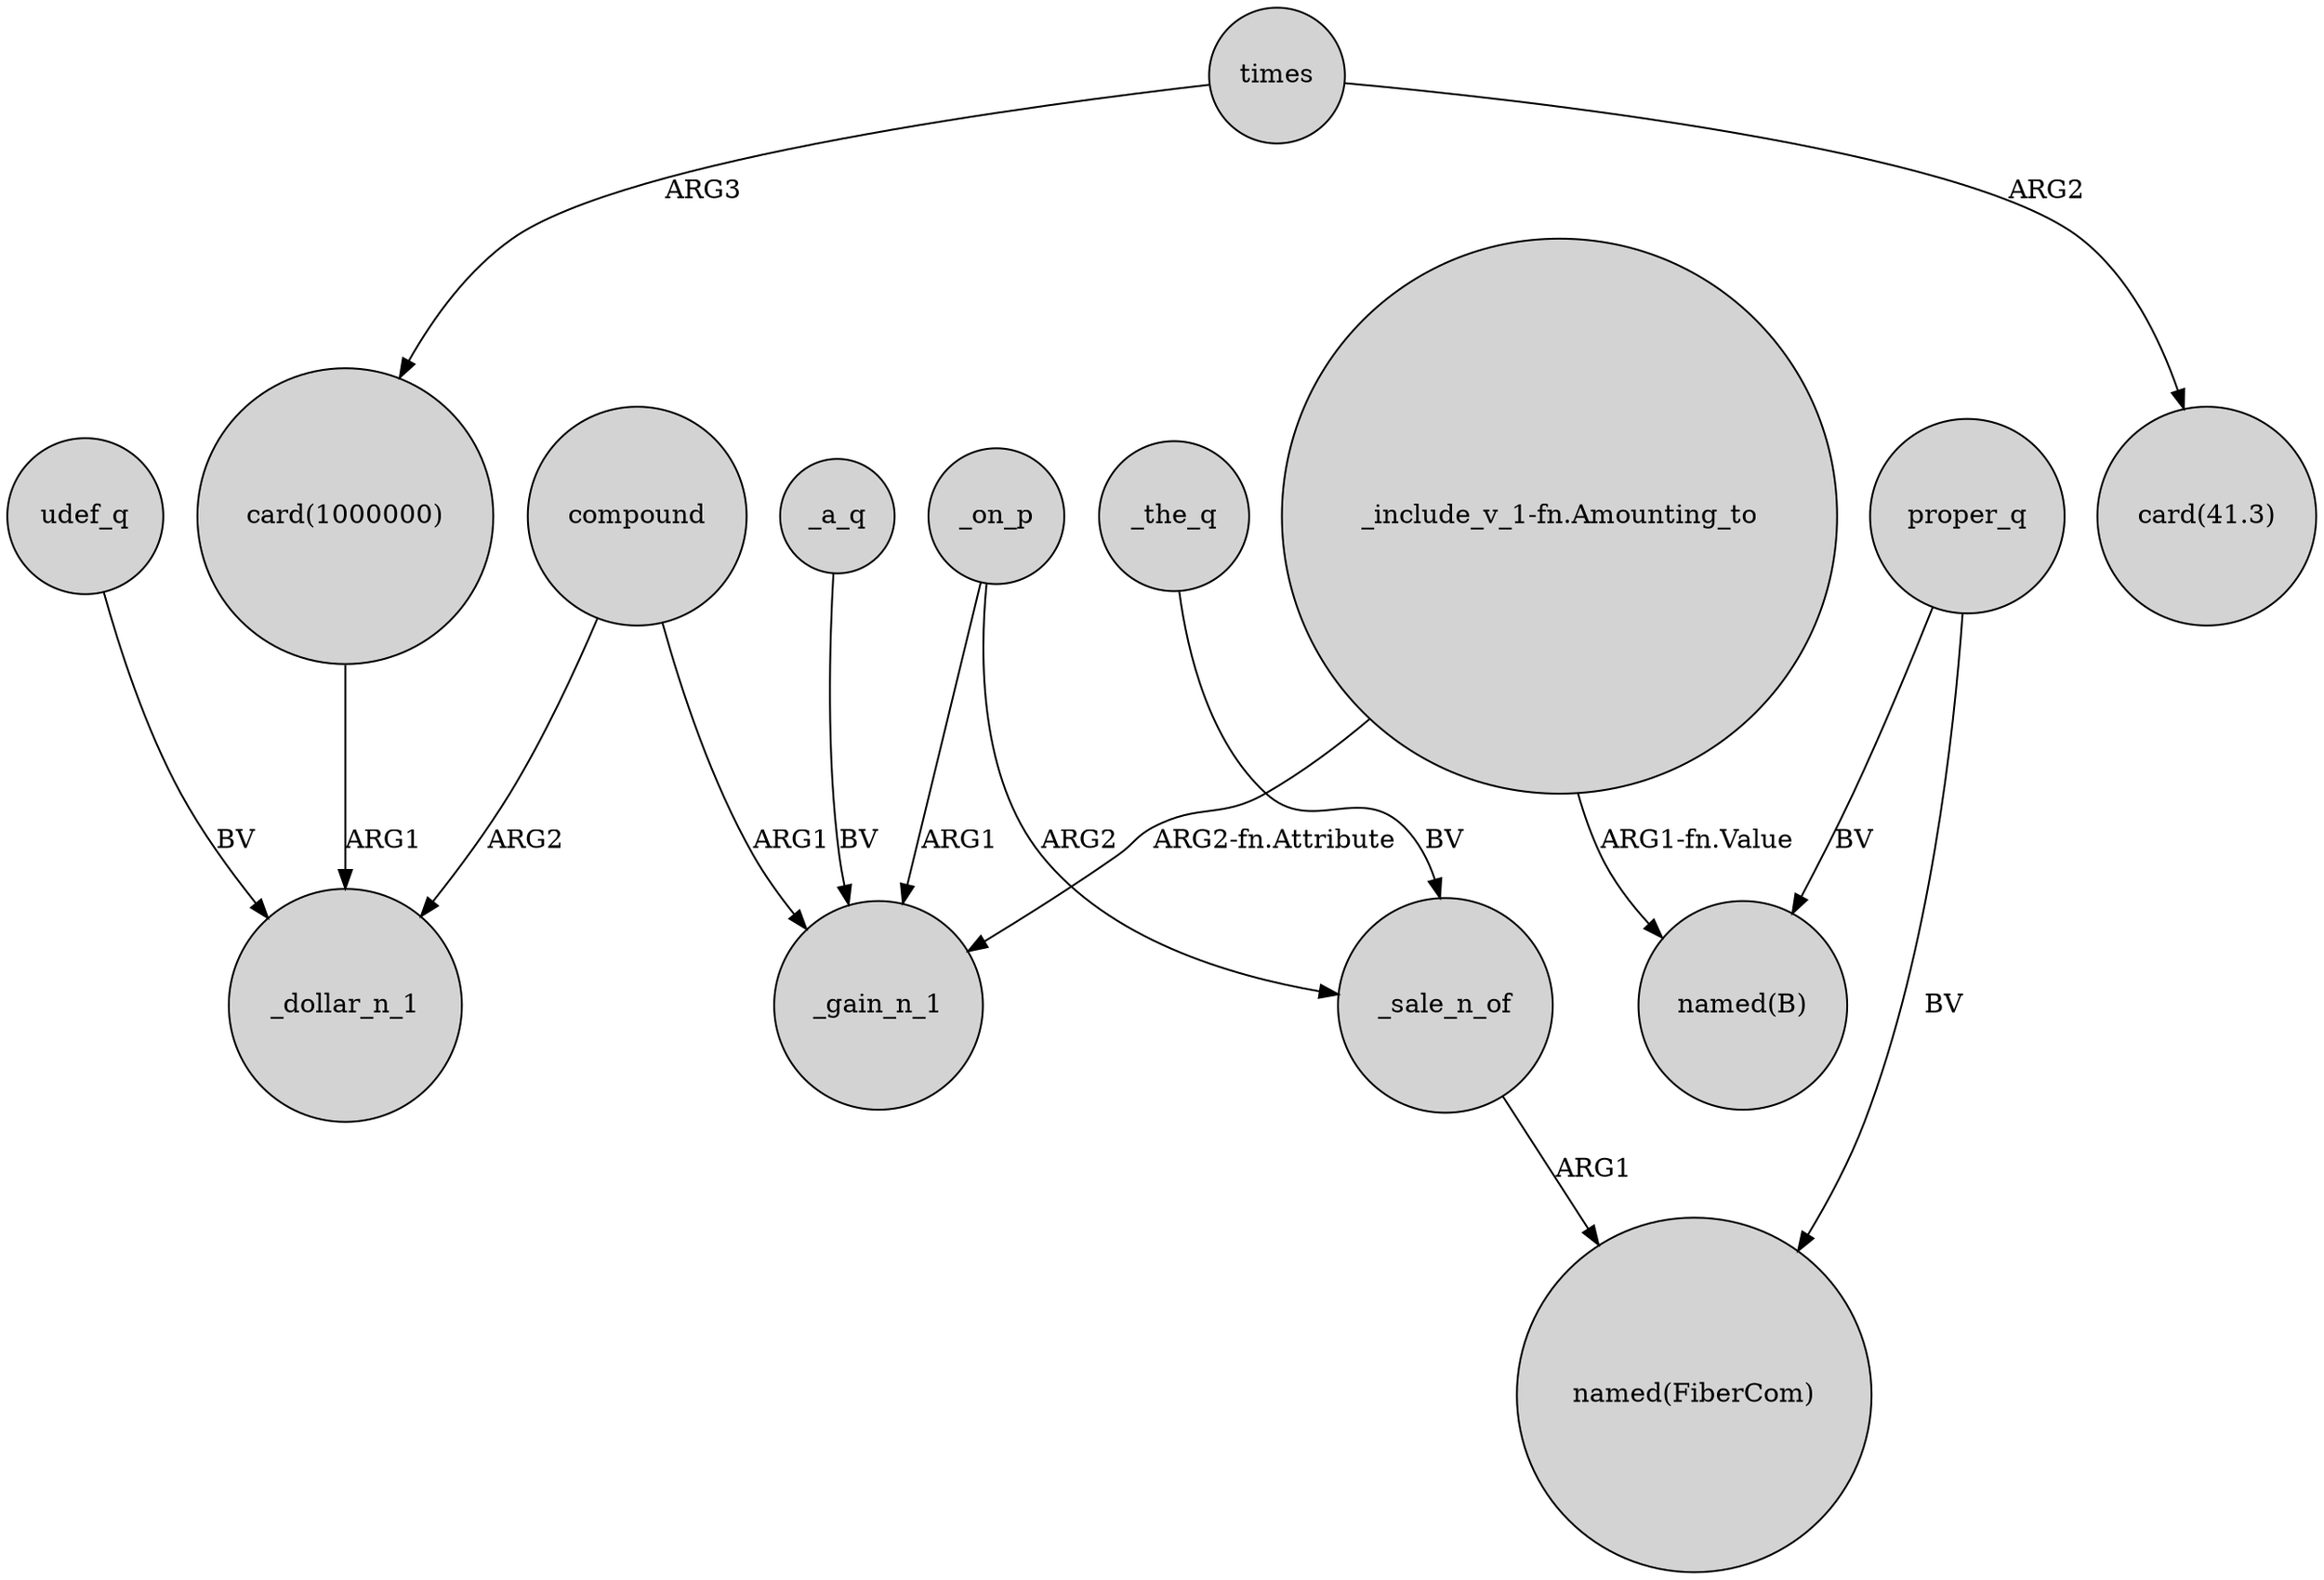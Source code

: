 digraph {
	node [shape=circle style=filled]
	times -> "card(1000000)" [label=ARG3]
	_on_p -> _gain_n_1 [label=ARG1]
	"_include_v_1-fn.Amounting_to" -> _gain_n_1 [label="ARG2-fn.Attribute"]
	"_include_v_1-fn.Amounting_to" -> "named(B)" [label="ARG1-fn.Value"]
	compound -> _dollar_n_1 [label=ARG2]
	times -> "card(41.3)" [label=ARG2]
	compound -> _gain_n_1 [label=ARG1]
	_sale_n_of -> "named(FiberCom)" [label=ARG1]
	udef_q -> _dollar_n_1 [label=BV]
	_a_q -> _gain_n_1 [label=BV]
	_on_p -> _sale_n_of [label=ARG2]
	proper_q -> "named(B)" [label=BV]
	"card(1000000)" -> _dollar_n_1 [label=ARG1]
	_the_q -> _sale_n_of [label=BV]
	proper_q -> "named(FiberCom)" [label=BV]
}
